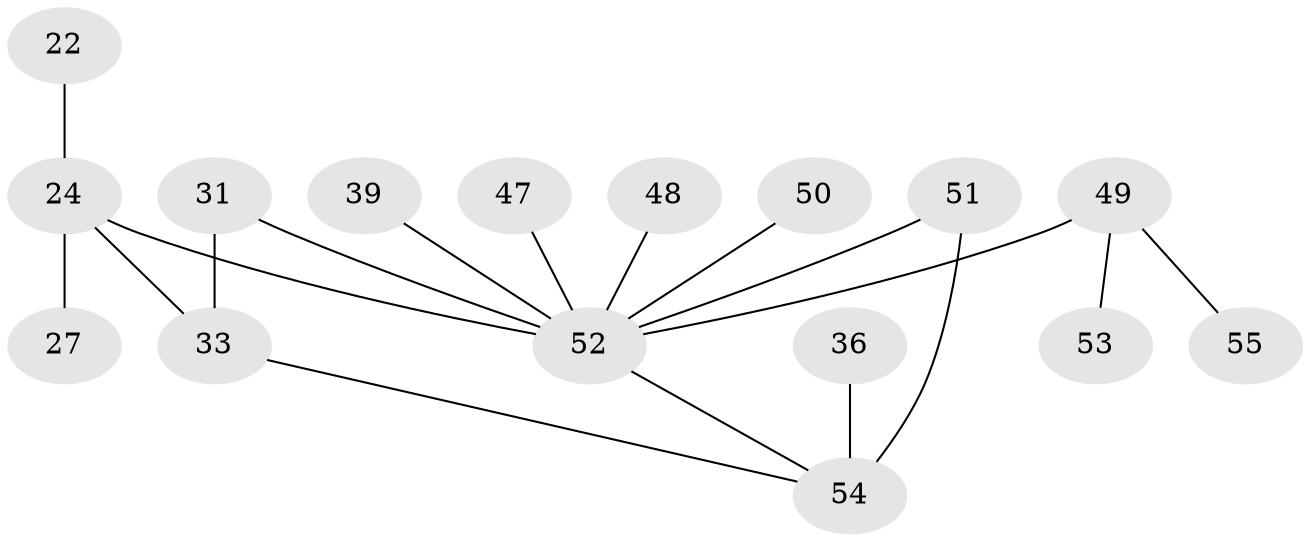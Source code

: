 // original degree distribution, {18: 0.01818181818181818, 4: 0.07272727272727272, 3: 0.12727272727272726, 1: 0.4727272727272727, 8: 0.01818181818181818, 2: 0.18181818181818182, 6: 0.05454545454545454, 5: 0.05454545454545454}
// Generated by graph-tools (version 1.1) at 2025/50/03/04/25 21:50:12]
// undirected, 16 vertices, 18 edges
graph export_dot {
graph [start="1"]
  node [color=gray90,style=filled];
  22;
  24 [super="+17+8"];
  27;
  31 [super="+26+13"];
  33 [super="+14"];
  36;
  39 [super="+38"];
  47;
  48 [super="+34"];
  49 [super="+9+23+32+40+41+43"];
  50;
  51 [super="+44+29+37+45+46"];
  52 [super="+2+42+1+4+7+12+19+25+28"];
  53;
  54 [super="+21+30"];
  55;
  22 -- 24;
  24 -- 27;
  24 -- 52 [weight=4];
  24 -- 33 [weight=2];
  31 -- 52 [weight=2];
  31 -- 33;
  33 -- 54;
  36 -- 54 [weight=2];
  39 -- 52;
  47 -- 52;
  48 -- 52;
  49 -- 53;
  49 -- 52 [weight=4];
  49 -- 55;
  50 -- 52;
  51 -- 54 [weight=3];
  51 -- 52;
  52 -- 54;
}
